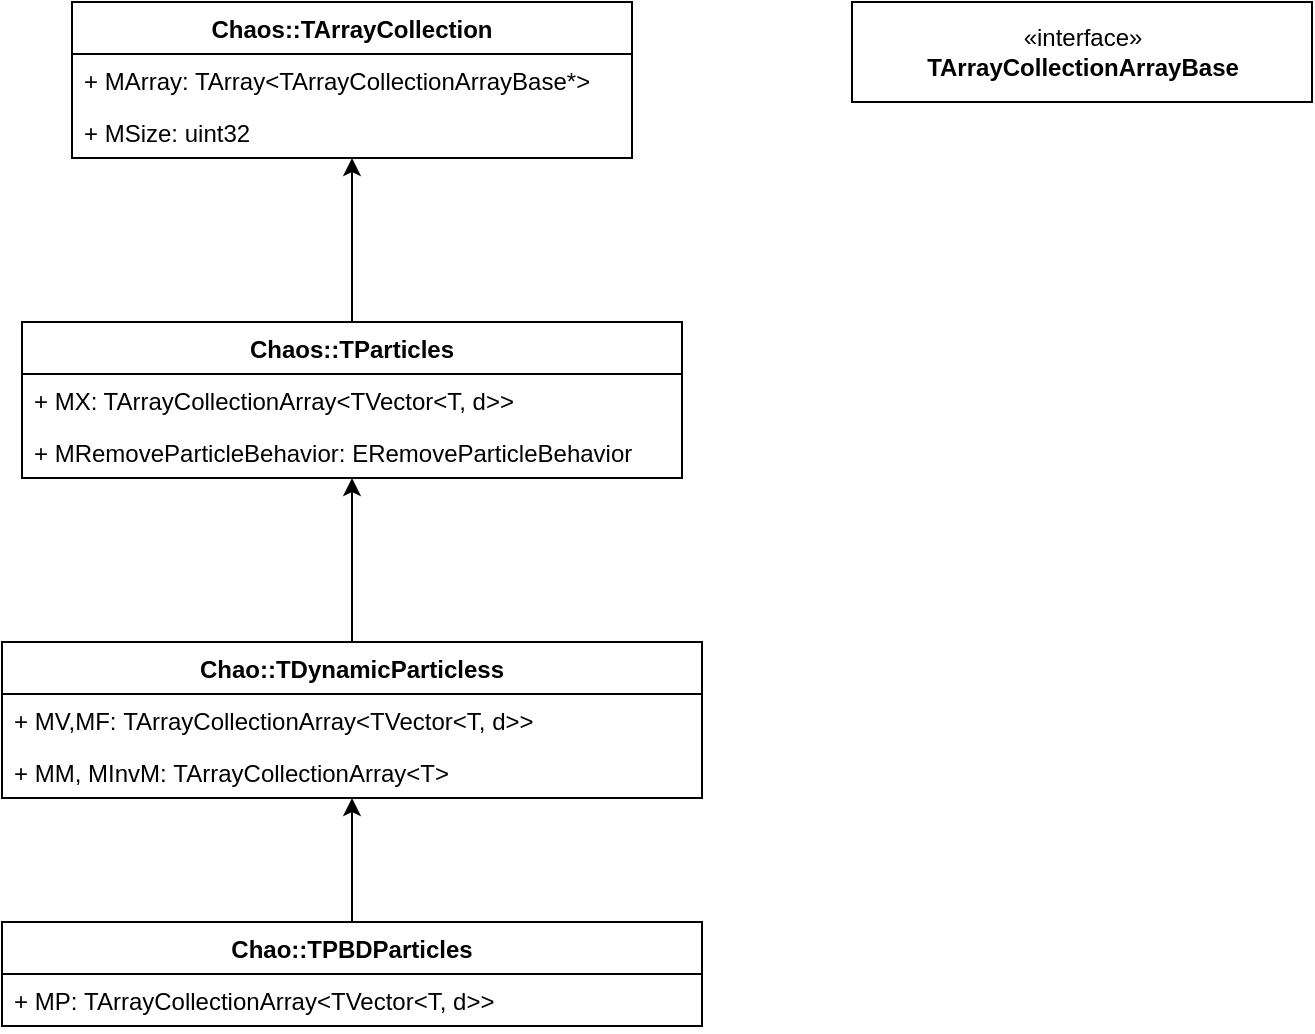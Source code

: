 <mxfile version="16.6.7" type="github">
  <diagram id="C5RBs43oDa-KdzZeNtuy" name="Page-1">
    <mxGraphModel dx="1314" dy="713" grid="1" gridSize="10" guides="1" tooltips="1" connect="1" arrows="1" fold="1" page="1" pageScale="1" pageWidth="827" pageHeight="1169" math="0" shadow="0">
      <root>
        <mxCell id="WIyWlLk6GJQsqaUBKTNV-0" />
        <mxCell id="WIyWlLk6GJQsqaUBKTNV-1" parent="WIyWlLk6GJQsqaUBKTNV-0" />
        <mxCell id="l6RxTvnX577dRbKCvcGJ-1" value="«interface»&lt;br&gt;&lt;b&gt;TArrayCollectionArrayBase&lt;/b&gt;" style="html=1;" vertex="1" parent="WIyWlLk6GJQsqaUBKTNV-1">
          <mxGeometry x="440" y="150" width="230" height="50" as="geometry" />
        </mxCell>
        <mxCell id="l6RxTvnX577dRbKCvcGJ-2" value="Chaos::TArrayCollection" style="swimlane;fontStyle=1;childLayout=stackLayout;horizontal=1;startSize=26;fillColor=none;horizontalStack=0;resizeParent=1;resizeParentMax=0;resizeLast=0;collapsible=1;marginBottom=0;" vertex="1" parent="WIyWlLk6GJQsqaUBKTNV-1">
          <mxGeometry x="50" y="150" width="280" height="78" as="geometry" />
        </mxCell>
        <mxCell id="l6RxTvnX577dRbKCvcGJ-3" value="+ MArray: TArray&lt;TArrayCollectionArrayBase*&gt; " style="text;strokeColor=none;fillColor=none;align=left;verticalAlign=top;spacingLeft=4;spacingRight=4;overflow=hidden;rotatable=0;points=[[0,0.5],[1,0.5]];portConstraint=eastwest;" vertex="1" parent="l6RxTvnX577dRbKCvcGJ-2">
          <mxGeometry y="26" width="280" height="26" as="geometry" />
        </mxCell>
        <mxCell id="l6RxTvnX577dRbKCvcGJ-4" value="+ MSize: uint32" style="text;strokeColor=none;fillColor=none;align=left;verticalAlign=top;spacingLeft=4;spacingRight=4;overflow=hidden;rotatable=0;points=[[0,0.5],[1,0.5]];portConstraint=eastwest;" vertex="1" parent="l6RxTvnX577dRbKCvcGJ-2">
          <mxGeometry y="52" width="280" height="26" as="geometry" />
        </mxCell>
        <mxCell id="l6RxTvnX577dRbKCvcGJ-10" style="edgeStyle=orthogonalEdgeStyle;rounded=0;orthogonalLoop=1;jettySize=auto;html=1;exitX=0.5;exitY=0;exitDx=0;exitDy=0;" edge="1" parent="WIyWlLk6GJQsqaUBKTNV-1" source="l6RxTvnX577dRbKCvcGJ-7" target="l6RxTvnX577dRbKCvcGJ-2">
          <mxGeometry relative="1" as="geometry" />
        </mxCell>
        <mxCell id="l6RxTvnX577dRbKCvcGJ-7" value="Chaos::TParticles" style="swimlane;fontStyle=1;childLayout=stackLayout;horizontal=1;startSize=26;fillColor=none;horizontalStack=0;resizeParent=1;resizeParentMax=0;resizeLast=0;collapsible=1;marginBottom=0;" vertex="1" parent="WIyWlLk6GJQsqaUBKTNV-1">
          <mxGeometry x="25" y="310" width="330" height="78" as="geometry" />
        </mxCell>
        <mxCell id="l6RxTvnX577dRbKCvcGJ-8" value="+ MX: TArrayCollectionArray&lt;TVector&lt;T, d&gt;&gt; " style="text;strokeColor=none;fillColor=none;align=left;verticalAlign=top;spacingLeft=4;spacingRight=4;overflow=hidden;rotatable=0;points=[[0,0.5],[1,0.5]];portConstraint=eastwest;" vertex="1" parent="l6RxTvnX577dRbKCvcGJ-7">
          <mxGeometry y="26" width="330" height="26" as="geometry" />
        </mxCell>
        <mxCell id="l6RxTvnX577dRbKCvcGJ-9" value="+ MRemoveParticleBehavior: ERemoveParticleBehavior " style="text;strokeColor=none;fillColor=none;align=left;verticalAlign=top;spacingLeft=4;spacingRight=4;overflow=hidden;rotatable=0;points=[[0,0.5],[1,0.5]];portConstraint=eastwest;" vertex="1" parent="l6RxTvnX577dRbKCvcGJ-7">
          <mxGeometry y="52" width="330" height="26" as="geometry" />
        </mxCell>
        <mxCell id="l6RxTvnX577dRbKCvcGJ-18" style="edgeStyle=orthogonalEdgeStyle;rounded=0;orthogonalLoop=1;jettySize=auto;html=1;exitX=0.5;exitY=0;exitDx=0;exitDy=0;" edge="1" parent="WIyWlLk6GJQsqaUBKTNV-1" source="l6RxTvnX577dRbKCvcGJ-14" target="l6RxTvnX577dRbKCvcGJ-7">
          <mxGeometry relative="1" as="geometry" />
        </mxCell>
        <mxCell id="l6RxTvnX577dRbKCvcGJ-14" value="Chao::TDynamicParticless" style="swimlane;fontStyle=1;align=center;verticalAlign=top;childLayout=stackLayout;horizontal=1;startSize=26;horizontalStack=0;resizeParent=1;resizeParentMax=0;resizeLast=0;collapsible=1;marginBottom=0;" vertex="1" parent="WIyWlLk6GJQsqaUBKTNV-1">
          <mxGeometry x="15" y="470" width="350" height="78" as="geometry" />
        </mxCell>
        <mxCell id="l6RxTvnX577dRbKCvcGJ-15" value="+ MV,MF: TArrayCollectionArray&lt;TVector&lt;T, d&gt;&gt;" style="text;strokeColor=none;fillColor=none;align=left;verticalAlign=top;spacingLeft=4;spacingRight=4;overflow=hidden;rotatable=0;points=[[0,0.5],[1,0.5]];portConstraint=eastwest;" vertex="1" parent="l6RxTvnX577dRbKCvcGJ-14">
          <mxGeometry y="26" width="350" height="26" as="geometry" />
        </mxCell>
        <mxCell id="l6RxTvnX577dRbKCvcGJ-17" value="+ MM, MInvM: TArrayCollectionArray&lt;T&gt;" style="text;strokeColor=none;fillColor=none;align=left;verticalAlign=top;spacingLeft=4;spacingRight=4;overflow=hidden;rotatable=0;points=[[0,0.5],[1,0.5]];portConstraint=eastwest;" vertex="1" parent="l6RxTvnX577dRbKCvcGJ-14">
          <mxGeometry y="52" width="350" height="26" as="geometry" />
        </mxCell>
        <mxCell id="l6RxTvnX577dRbKCvcGJ-22" style="edgeStyle=orthogonalEdgeStyle;rounded=0;orthogonalLoop=1;jettySize=auto;html=1;exitX=0.5;exitY=0;exitDx=0;exitDy=0;" edge="1" parent="WIyWlLk6GJQsqaUBKTNV-1" source="l6RxTvnX577dRbKCvcGJ-19" target="l6RxTvnX577dRbKCvcGJ-14">
          <mxGeometry relative="1" as="geometry" />
        </mxCell>
        <mxCell id="l6RxTvnX577dRbKCvcGJ-19" value="Chao::TPBDParticles" style="swimlane;fontStyle=1;align=center;verticalAlign=top;childLayout=stackLayout;horizontal=1;startSize=26;horizontalStack=0;resizeParent=1;resizeParentMax=0;resizeLast=0;collapsible=1;marginBottom=0;" vertex="1" parent="WIyWlLk6GJQsqaUBKTNV-1">
          <mxGeometry x="15" y="610" width="350" height="52" as="geometry" />
        </mxCell>
        <mxCell id="l6RxTvnX577dRbKCvcGJ-20" value="+ MP: TArrayCollectionArray&lt;TVector&lt;T, d&gt;&gt;" style="text;strokeColor=none;fillColor=none;align=left;verticalAlign=top;spacingLeft=4;spacingRight=4;overflow=hidden;rotatable=0;points=[[0,0.5],[1,0.5]];portConstraint=eastwest;" vertex="1" parent="l6RxTvnX577dRbKCvcGJ-19">
          <mxGeometry y="26" width="350" height="26" as="geometry" />
        </mxCell>
      </root>
    </mxGraphModel>
  </diagram>
</mxfile>
